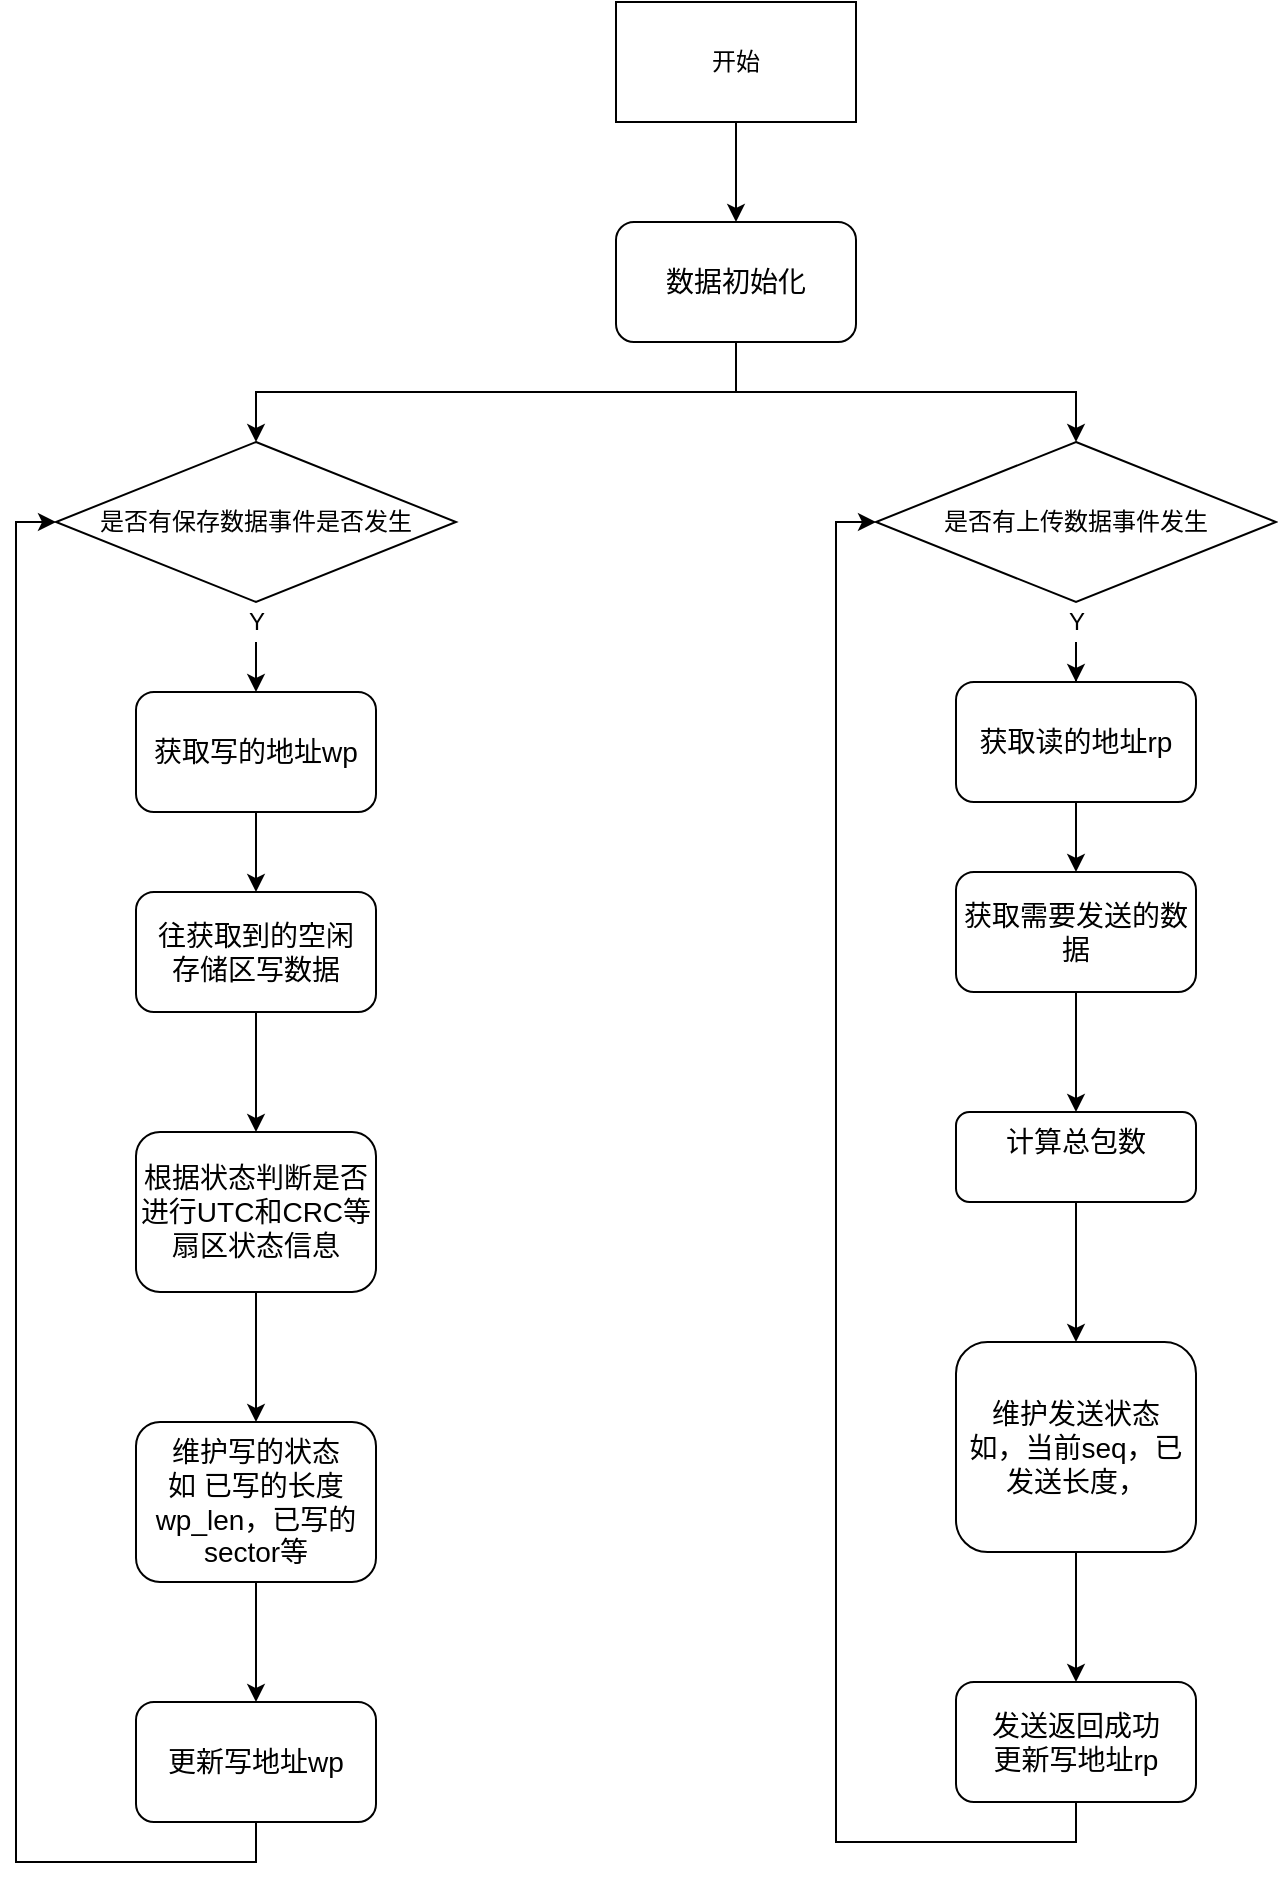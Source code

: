 <mxfile version="14.1.8" type="github" pages="2">
  <diagram id="Yshll1KeJVqe1WhWziSk" name="Page-1">
    <mxGraphModel dx="917" dy="920" grid="1" gridSize="10" guides="1" tooltips="1" connect="1" arrows="1" fold="1" page="1" pageScale="1" pageWidth="827" pageHeight="1169" math="0" shadow="0">
      <root>
        <mxCell id="0" />
        <mxCell id="1" parent="0" />
        <mxCell id="Qh0jjnEe6WZRLldCU-LE-3" style="edgeStyle=orthogonalEdgeStyle;rounded=0;orthogonalLoop=1;jettySize=auto;html=1;exitX=0.5;exitY=1;exitDx=0;exitDy=0;entryX=0.5;entryY=0;entryDx=0;entryDy=0;" parent="1" source="3u4fdiKWrIFw9B-NbYQv-1" target="Qh0jjnEe6WZRLldCU-LE-1" edge="1">
          <mxGeometry relative="1" as="geometry" />
        </mxCell>
        <mxCell id="3u4fdiKWrIFw9B-NbYQv-1" value="&lt;font style=&quot;font-size: 14px&quot;&gt;获取写的地址wp&lt;/font&gt;" style="rounded=1;whiteSpace=wrap;html=1;" parent="1" vertex="1">
          <mxGeometry x="140" y="375" width="120" height="60" as="geometry" />
        </mxCell>
        <mxCell id="Qh0jjnEe6WZRLldCU-LE-4" style="edgeStyle=orthogonalEdgeStyle;rounded=0;orthogonalLoop=1;jettySize=auto;html=1;exitX=0.5;exitY=1;exitDx=0;exitDy=0;entryX=0.5;entryY=0;entryDx=0;entryDy=0;" parent="1" source="Qh0jjnEe6WZRLldCU-LE-1" target="Qh0jjnEe6WZRLldCU-LE-2" edge="1">
          <mxGeometry relative="1" as="geometry" />
        </mxCell>
        <mxCell id="Qh0jjnEe6WZRLldCU-LE-1" value="&lt;span style=&quot;font-size: 14px&quot;&gt;往获取到的空闲&lt;br&gt;存储区写数据&lt;br&gt;&lt;/span&gt;" style="rounded=1;whiteSpace=wrap;html=1;" parent="1" vertex="1">
          <mxGeometry x="140" y="475" width="120" height="60" as="geometry" />
        </mxCell>
        <mxCell id="Qh0jjnEe6WZRLldCU-LE-6" value="" style="edgeStyle=orthogonalEdgeStyle;rounded=0;orthogonalLoop=1;jettySize=auto;html=1;entryX=0.5;entryY=0;entryDx=0;entryDy=0;" parent="1" source="Qh0jjnEe6WZRLldCU-LE-2" target="kgv-w4sO0Tsve0FI88D6-35" edge="1">
          <mxGeometry relative="1" as="geometry">
            <mxPoint y="810" as="targetPoint" />
          </mxGeometry>
        </mxCell>
        <mxCell id="Qh0jjnEe6WZRLldCU-LE-2" value="&lt;span style=&quot;font-size: 14px&quot;&gt;根据状态判断是否进行UTC和CRC等扇区状态信息&lt;/span&gt;" style="rounded=1;whiteSpace=wrap;html=1;" parent="1" vertex="1">
          <mxGeometry x="140" y="595" width="120" height="80" as="geometry" />
        </mxCell>
        <mxCell id="kgv-w4sO0Tsve0FI88D6-8" style="edgeStyle=orthogonalEdgeStyle;rounded=0;orthogonalLoop=1;jettySize=auto;html=1;exitX=0.5;exitY=1;exitDx=0;exitDy=0;entryX=0;entryY=0.5;entryDx=0;entryDy=0;" edge="1" parent="1" source="Qh0jjnEe6WZRLldCU-LE-5" target="kgv-w4sO0Tsve0FI88D6-4">
          <mxGeometry relative="1" as="geometry" />
        </mxCell>
        <mxCell id="Qh0jjnEe6WZRLldCU-LE-5" value="&lt;font style=&quot;font-size: 14px&quot;&gt;更新写地址wp&lt;/font&gt;" style="rounded=1;whiteSpace=wrap;html=1;" parent="1" vertex="1">
          <mxGeometry x="140" y="880" width="120" height="60" as="geometry" />
        </mxCell>
        <mxCell id="kgv-w4sO0Tsve0FI88D6-3" style="edgeStyle=orthogonalEdgeStyle;rounded=0;orthogonalLoop=1;jettySize=auto;html=1;exitX=0.5;exitY=1;exitDx=0;exitDy=0;entryX=0.5;entryY=0;entryDx=0;entryDy=0;" edge="1" parent="1" source="kgv-w4sO0Tsve0FI88D6-1" target="kgv-w4sO0Tsve0FI88D6-2">
          <mxGeometry relative="1" as="geometry" />
        </mxCell>
        <mxCell id="kgv-w4sO0Tsve0FI88D6-1" value="开始" style="rounded=0;whiteSpace=wrap;html=1;" vertex="1" parent="1">
          <mxGeometry x="380" y="30" width="120" height="60" as="geometry" />
        </mxCell>
        <mxCell id="kgv-w4sO0Tsve0FI88D6-9" style="edgeStyle=orthogonalEdgeStyle;rounded=0;orthogonalLoop=1;jettySize=auto;html=1;exitX=0.5;exitY=1;exitDx=0;exitDy=0;entryX=0.5;entryY=0;entryDx=0;entryDy=0;" edge="1" parent="1" source="kgv-w4sO0Tsve0FI88D6-2" target="kgv-w4sO0Tsve0FI88D6-4">
          <mxGeometry relative="1" as="geometry" />
        </mxCell>
        <mxCell id="kgv-w4sO0Tsve0FI88D6-32" style="edgeStyle=orthogonalEdgeStyle;rounded=0;orthogonalLoop=1;jettySize=auto;html=1;exitX=0.5;exitY=1;exitDx=0;exitDy=0;entryX=0.5;entryY=0;entryDx=0;entryDy=0;" edge="1" parent="1" source="kgv-w4sO0Tsve0FI88D6-2" target="kgv-w4sO0Tsve0FI88D6-29">
          <mxGeometry relative="1" as="geometry" />
        </mxCell>
        <mxCell id="kgv-w4sO0Tsve0FI88D6-2" value="&lt;font style=&quot;font-size: 14px&quot;&gt;数据初始化&lt;/font&gt;" style="rounded=1;whiteSpace=wrap;html=1;" vertex="1" parent="1">
          <mxGeometry x="380" y="140" width="120" height="60" as="geometry" />
        </mxCell>
        <mxCell id="kgv-w4sO0Tsve0FI88D6-5" style="edgeStyle=orthogonalEdgeStyle;rounded=0;orthogonalLoop=1;jettySize=auto;html=1;exitX=0.5;exitY=1;exitDx=0;exitDy=0;" edge="1" parent="1" source="kgv-w4sO0Tsve0FI88D6-6" target="3u4fdiKWrIFw9B-NbYQv-1">
          <mxGeometry relative="1" as="geometry" />
        </mxCell>
        <mxCell id="kgv-w4sO0Tsve0FI88D6-4" value="是否有保存数据事件是否发生" style="rhombus;whiteSpace=wrap;html=1;" vertex="1" parent="1">
          <mxGeometry x="100" y="250" width="200" height="80" as="geometry" />
        </mxCell>
        <mxCell id="kgv-w4sO0Tsve0FI88D6-6" value="Y" style="text;html=1;resizable=0;autosize=1;align=center;verticalAlign=middle;points=[];fillColor=none;strokeColor=none;rounded=0;" vertex="1" parent="1">
          <mxGeometry x="190" y="330" width="20" height="20" as="geometry" />
        </mxCell>
        <mxCell id="kgv-w4sO0Tsve0FI88D6-7" style="edgeStyle=orthogonalEdgeStyle;rounded=0;orthogonalLoop=1;jettySize=auto;html=1;exitX=0.5;exitY=1;exitDx=0;exitDy=0;" edge="1" parent="1" source="kgv-w4sO0Tsve0FI88D6-4" target="kgv-w4sO0Tsve0FI88D6-6">
          <mxGeometry relative="1" as="geometry">
            <mxPoint x="200" y="330" as="sourcePoint" />
            <mxPoint x="200" y="375" as="targetPoint" />
            <Array as="points">
              <mxPoint x="200" y="340" />
              <mxPoint x="200" y="340" />
            </Array>
          </mxGeometry>
        </mxCell>
        <mxCell id="kgv-w4sO0Tsve0FI88D6-20" style="edgeStyle=orthogonalEdgeStyle;rounded=0;orthogonalLoop=1;jettySize=auto;html=1;exitX=0.5;exitY=1;exitDx=0;exitDy=0;entryX=0.5;entryY=0;entryDx=0;entryDy=0;" edge="1" parent="1" source="kgv-w4sO0Tsve0FI88D6-21" target="kgv-w4sO0Tsve0FI88D6-23">
          <mxGeometry relative="1" as="geometry" />
        </mxCell>
        <mxCell id="kgv-w4sO0Tsve0FI88D6-21" value="&lt;font style=&quot;font-size: 14px&quot;&gt;获取读的地址rp&lt;/font&gt;" style="rounded=1;whiteSpace=wrap;html=1;" vertex="1" parent="1">
          <mxGeometry x="550" y="370" width="120" height="60" as="geometry" />
        </mxCell>
        <mxCell id="kgv-w4sO0Tsve0FI88D6-22" style="edgeStyle=orthogonalEdgeStyle;rounded=0;orthogonalLoop=1;jettySize=auto;html=1;exitX=0.5;exitY=1;exitDx=0;exitDy=0;entryX=0.5;entryY=0;entryDx=0;entryDy=0;" edge="1" parent="1" source="kgv-w4sO0Tsve0FI88D6-23" target="kgv-w4sO0Tsve0FI88D6-25">
          <mxGeometry relative="1" as="geometry" />
        </mxCell>
        <mxCell id="kgv-w4sO0Tsve0FI88D6-23" value="&lt;span style=&quot;font-size: 14px&quot;&gt;获取需要发送的数据&lt;br&gt;&lt;/span&gt;" style="rounded=1;whiteSpace=wrap;html=1;" vertex="1" parent="1">
          <mxGeometry x="550" y="465" width="120" height="60" as="geometry" />
        </mxCell>
        <mxCell id="kgv-w4sO0Tsve0FI88D6-24" value="" style="edgeStyle=orthogonalEdgeStyle;rounded=0;orthogonalLoop=1;jettySize=auto;html=1;entryX=0.5;entryY=0;entryDx=0;entryDy=0;" edge="1" parent="1" source="kgv-w4sO0Tsve0FI88D6-25" target="kgv-w4sO0Tsve0FI88D6-33">
          <mxGeometry relative="1" as="geometry" />
        </mxCell>
        <mxCell id="kgv-w4sO0Tsve0FI88D6-25" value="&lt;span style=&quot;font-size: 14px&quot;&gt;计算总包数&lt;br&gt;&lt;br&gt;&lt;/span&gt;" style="rounded=1;whiteSpace=wrap;html=1;" vertex="1" parent="1">
          <mxGeometry x="550" y="585" width="120" height="45" as="geometry" />
        </mxCell>
        <mxCell id="kgv-w4sO0Tsve0FI88D6-26" style="edgeStyle=orthogonalEdgeStyle;rounded=0;orthogonalLoop=1;jettySize=auto;html=1;exitX=0.5;exitY=1;exitDx=0;exitDy=0;entryX=0;entryY=0.5;entryDx=0;entryDy=0;" edge="1" parent="1" source="kgv-w4sO0Tsve0FI88D6-27" target="kgv-w4sO0Tsve0FI88D6-29">
          <mxGeometry relative="1" as="geometry" />
        </mxCell>
        <mxCell id="kgv-w4sO0Tsve0FI88D6-27" value="&lt;font style=&quot;font-size: 14px&quot;&gt;发送返回成功&lt;br&gt;更新写地址rp&lt;/font&gt;" style="rounded=1;whiteSpace=wrap;html=1;" vertex="1" parent="1">
          <mxGeometry x="550" y="870" width="120" height="60" as="geometry" />
        </mxCell>
        <mxCell id="kgv-w4sO0Tsve0FI88D6-28" style="edgeStyle=orthogonalEdgeStyle;rounded=0;orthogonalLoop=1;jettySize=auto;html=1;exitX=0.5;exitY=1;exitDx=0;exitDy=0;" edge="1" parent="1" source="kgv-w4sO0Tsve0FI88D6-30" target="kgv-w4sO0Tsve0FI88D6-21">
          <mxGeometry relative="1" as="geometry" />
        </mxCell>
        <mxCell id="kgv-w4sO0Tsve0FI88D6-29" value="是否有上传数据事件发生" style="rhombus;whiteSpace=wrap;html=1;" vertex="1" parent="1">
          <mxGeometry x="510" y="250" width="200" height="80" as="geometry" />
        </mxCell>
        <mxCell id="kgv-w4sO0Tsve0FI88D6-30" value="Y" style="text;html=1;resizable=0;autosize=1;align=center;verticalAlign=middle;points=[];fillColor=none;strokeColor=none;rounded=0;" vertex="1" parent="1">
          <mxGeometry x="600" y="330" width="20" height="20" as="geometry" />
        </mxCell>
        <mxCell id="kgv-w4sO0Tsve0FI88D6-31" style="edgeStyle=orthogonalEdgeStyle;rounded=0;orthogonalLoop=1;jettySize=auto;html=1;exitX=0.5;exitY=1;exitDx=0;exitDy=0;" edge="1" parent="1" source="kgv-w4sO0Tsve0FI88D6-29" target="kgv-w4sO0Tsve0FI88D6-30">
          <mxGeometry relative="1" as="geometry">
            <mxPoint x="610" y="320" as="sourcePoint" />
            <mxPoint x="610" y="365" as="targetPoint" />
            <Array as="points">
              <mxPoint x="610" y="330" />
              <mxPoint x="610" y="330" />
            </Array>
          </mxGeometry>
        </mxCell>
        <mxCell id="kgv-w4sO0Tsve0FI88D6-34" style="edgeStyle=orthogonalEdgeStyle;rounded=0;orthogonalLoop=1;jettySize=auto;html=1;exitX=0.5;exitY=1;exitDx=0;exitDy=0;entryX=0.5;entryY=0;entryDx=0;entryDy=0;" edge="1" parent="1" source="kgv-w4sO0Tsve0FI88D6-33" target="kgv-w4sO0Tsve0FI88D6-27">
          <mxGeometry relative="1" as="geometry" />
        </mxCell>
        <mxCell id="kgv-w4sO0Tsve0FI88D6-33" value="&lt;span style=&quot;font-size: 14px&quot;&gt;维护发送状态&lt;br&gt;如，当前seq，已发送长度，&lt;br&gt;&lt;/span&gt;" style="rounded=1;whiteSpace=wrap;html=1;" vertex="1" parent="1">
          <mxGeometry x="550" y="700" width="120" height="105" as="geometry" />
        </mxCell>
        <mxCell id="kgv-w4sO0Tsve0FI88D6-36" style="edgeStyle=orthogonalEdgeStyle;rounded=0;orthogonalLoop=1;jettySize=auto;html=1;exitX=0.5;exitY=1;exitDx=0;exitDy=0;" edge="1" parent="1" source="kgv-w4sO0Tsve0FI88D6-35" target="Qh0jjnEe6WZRLldCU-LE-5">
          <mxGeometry relative="1" as="geometry" />
        </mxCell>
        <mxCell id="kgv-w4sO0Tsve0FI88D6-35" value="&lt;span style=&quot;font-size: 14px&quot;&gt;维护写的状态&lt;br&gt;如 已写的长度wp_len，已写的sector等&lt;br&gt;&lt;/span&gt;" style="rounded=1;whiteSpace=wrap;html=1;" vertex="1" parent="1">
          <mxGeometry x="140" y="740" width="120" height="80" as="geometry" />
        </mxCell>
      </root>
    </mxGraphModel>
  </diagram>
  <diagram id="5nd3lFEQ99d_9qUJ0lhs" name="Page-2">
    <mxGraphModel dx="917" dy="920" grid="1" gridSize="10" guides="1" tooltips="1" connect="1" arrows="1" fold="1" page="1" pageScale="1" pageWidth="827" pageHeight="1169" math="0" shadow="0">
      <root>
        <mxCell id="n50_d16GfCH-7NYCIRMe-0" />
        <mxCell id="n50_d16GfCH-7NYCIRMe-1" parent="n50_d16GfCH-7NYCIRMe-0" />
        <mxCell id="e7zCo95LPuhCvYkLJTaY-2" value="" style="edgeStyle=orthogonalEdgeStyle;rounded=0;orthogonalLoop=1;jettySize=auto;html=1;" edge="1" parent="n50_d16GfCH-7NYCIRMe-1" source="e7zCo95LPuhCvYkLJTaY-0" target="e7zCo95LPuhCvYkLJTaY-1">
          <mxGeometry relative="1" as="geometry" />
        </mxCell>
        <mxCell id="e7zCo95LPuhCvYkLJTaY-0" value="开始" style="rounded=0;whiteSpace=wrap;html=1;" vertex="1" parent="n50_d16GfCH-7NYCIRMe-1">
          <mxGeometry x="130" y="50" width="120" height="60" as="geometry" />
        </mxCell>
        <mxCell id="e7zCo95LPuhCvYkLJTaY-4" value="" style="edgeStyle=orthogonalEdgeStyle;rounded=0;orthogonalLoop=1;jettySize=auto;html=1;" edge="1" parent="n50_d16GfCH-7NYCIRMe-1" source="e7zCo95LPuhCvYkLJTaY-1" target="e7zCo95LPuhCvYkLJTaY-3">
          <mxGeometry relative="1" as="geometry" />
        </mxCell>
        <mxCell id="e7zCo95LPuhCvYkLJTaY-1" value="获取正在使用的ID存储sector" style="rounded=1;whiteSpace=wrap;html=1;" vertex="1" parent="n50_d16GfCH-7NYCIRMe-1">
          <mxGeometry x="130" y="150" width="120" height="60" as="geometry" />
        </mxCell>
        <mxCell id="e7zCo95LPuhCvYkLJTaY-6" value="" style="edgeStyle=orthogonalEdgeStyle;rounded=0;orthogonalLoop=1;jettySize=auto;html=1;" edge="1" parent="n50_d16GfCH-7NYCIRMe-1" source="e7zCo95LPuhCvYkLJTaY-3" target="e7zCo95LPuhCvYkLJTaY-5">
          <mxGeometry relative="1" as="geometry" />
        </mxCell>
        <mxCell id="e7zCo95LPuhCvYkLJTaY-3" value="遍历整个sector，确认&lt;br&gt;空闲的block" style="rounded=1;whiteSpace=wrap;html=1;" vertex="1" parent="n50_d16GfCH-7NYCIRMe-1">
          <mxGeometry x="130" y="250" width="120" height="60" as="geometry" />
        </mxCell>
        <mxCell id="e7zCo95LPuhCvYkLJTaY-8" value="" style="edgeStyle=orthogonalEdgeStyle;rounded=0;orthogonalLoop=1;jettySize=auto;html=1;" edge="1" parent="n50_d16GfCH-7NYCIRMe-1" source="e7zCo95LPuhCvYkLJTaY-5" target="e7zCo95LPuhCvYkLJTaY-7">
          <mxGeometry relative="1" as="geometry" />
        </mxCell>
        <mxCell id="e7zCo95LPuhCvYkLJTaY-5" value="往block写ID信息" style="rounded=1;whiteSpace=wrap;html=1;" vertex="1" parent="n50_d16GfCH-7NYCIRMe-1">
          <mxGeometry x="130" y="360" width="120" height="60" as="geometry" />
        </mxCell>
        <mxCell id="e7zCo95LPuhCvYkLJTaY-7" value="判断是否需要进行区域切换" style="whiteSpace=wrap;html=1;rounded=1;" vertex="1" parent="n50_d16GfCH-7NYCIRMe-1">
          <mxGeometry x="130" y="470" width="120" height="90" as="geometry" />
        </mxCell>
        <mxCell id="e7zCo95LPuhCvYkLJTaY-9" value="" style="edgeStyle=orthogonalEdgeStyle;rounded=0;orthogonalLoop=1;jettySize=auto;html=1;" edge="1" parent="n50_d16GfCH-7NYCIRMe-1" source="e7zCo95LPuhCvYkLJTaY-10" target="e7zCo95LPuhCvYkLJTaY-12">
          <mxGeometry relative="1" as="geometry" />
        </mxCell>
        <mxCell id="e7zCo95LPuhCvYkLJTaY-10" value="开始" style="rounded=0;whiteSpace=wrap;html=1;" vertex="1" parent="n50_d16GfCH-7NYCIRMe-1">
          <mxGeometry x="460" y="50" width="120" height="60" as="geometry" />
        </mxCell>
        <mxCell id="e7zCo95LPuhCvYkLJTaY-11" value="" style="edgeStyle=orthogonalEdgeStyle;rounded=0;orthogonalLoop=1;jettySize=auto;html=1;" edge="1" parent="n50_d16GfCH-7NYCIRMe-1" source="e7zCo95LPuhCvYkLJTaY-12" target="e7zCo95LPuhCvYkLJTaY-14">
          <mxGeometry relative="1" as="geometry" />
        </mxCell>
        <mxCell id="e7zCo95LPuhCvYkLJTaY-12" value="获取正在使用的ID存储sector" style="rounded=1;whiteSpace=wrap;html=1;" vertex="1" parent="n50_d16GfCH-7NYCIRMe-1">
          <mxGeometry x="460" y="150" width="120" height="60" as="geometry" />
        </mxCell>
        <mxCell id="e7zCo95LPuhCvYkLJTaY-13" value="" style="edgeStyle=orthogonalEdgeStyle;rounded=0;orthogonalLoop=1;jettySize=auto;html=1;" edge="1" parent="n50_d16GfCH-7NYCIRMe-1" source="e7zCo95LPuhCvYkLJTaY-14" target="e7zCo95LPuhCvYkLJTaY-16">
          <mxGeometry relative="1" as="geometry" />
        </mxCell>
        <mxCell id="e7zCo95LPuhCvYkLJTaY-14" value="遍历整个sector，确认&lt;br&gt;空闲的block" style="rounded=1;whiteSpace=wrap;html=1;" vertex="1" parent="n50_d16GfCH-7NYCIRMe-1">
          <mxGeometry x="460" y="250" width="120" height="60" as="geometry" />
        </mxCell>
        <mxCell id="e7zCo95LPuhCvYkLJTaY-16" value="从block读ID信息" style="rounded=1;whiteSpace=wrap;html=1;" vertex="1" parent="n50_d16GfCH-7NYCIRMe-1">
          <mxGeometry x="460" y="360" width="120" height="60" as="geometry" />
        </mxCell>
      </root>
    </mxGraphModel>
  </diagram>
</mxfile>
